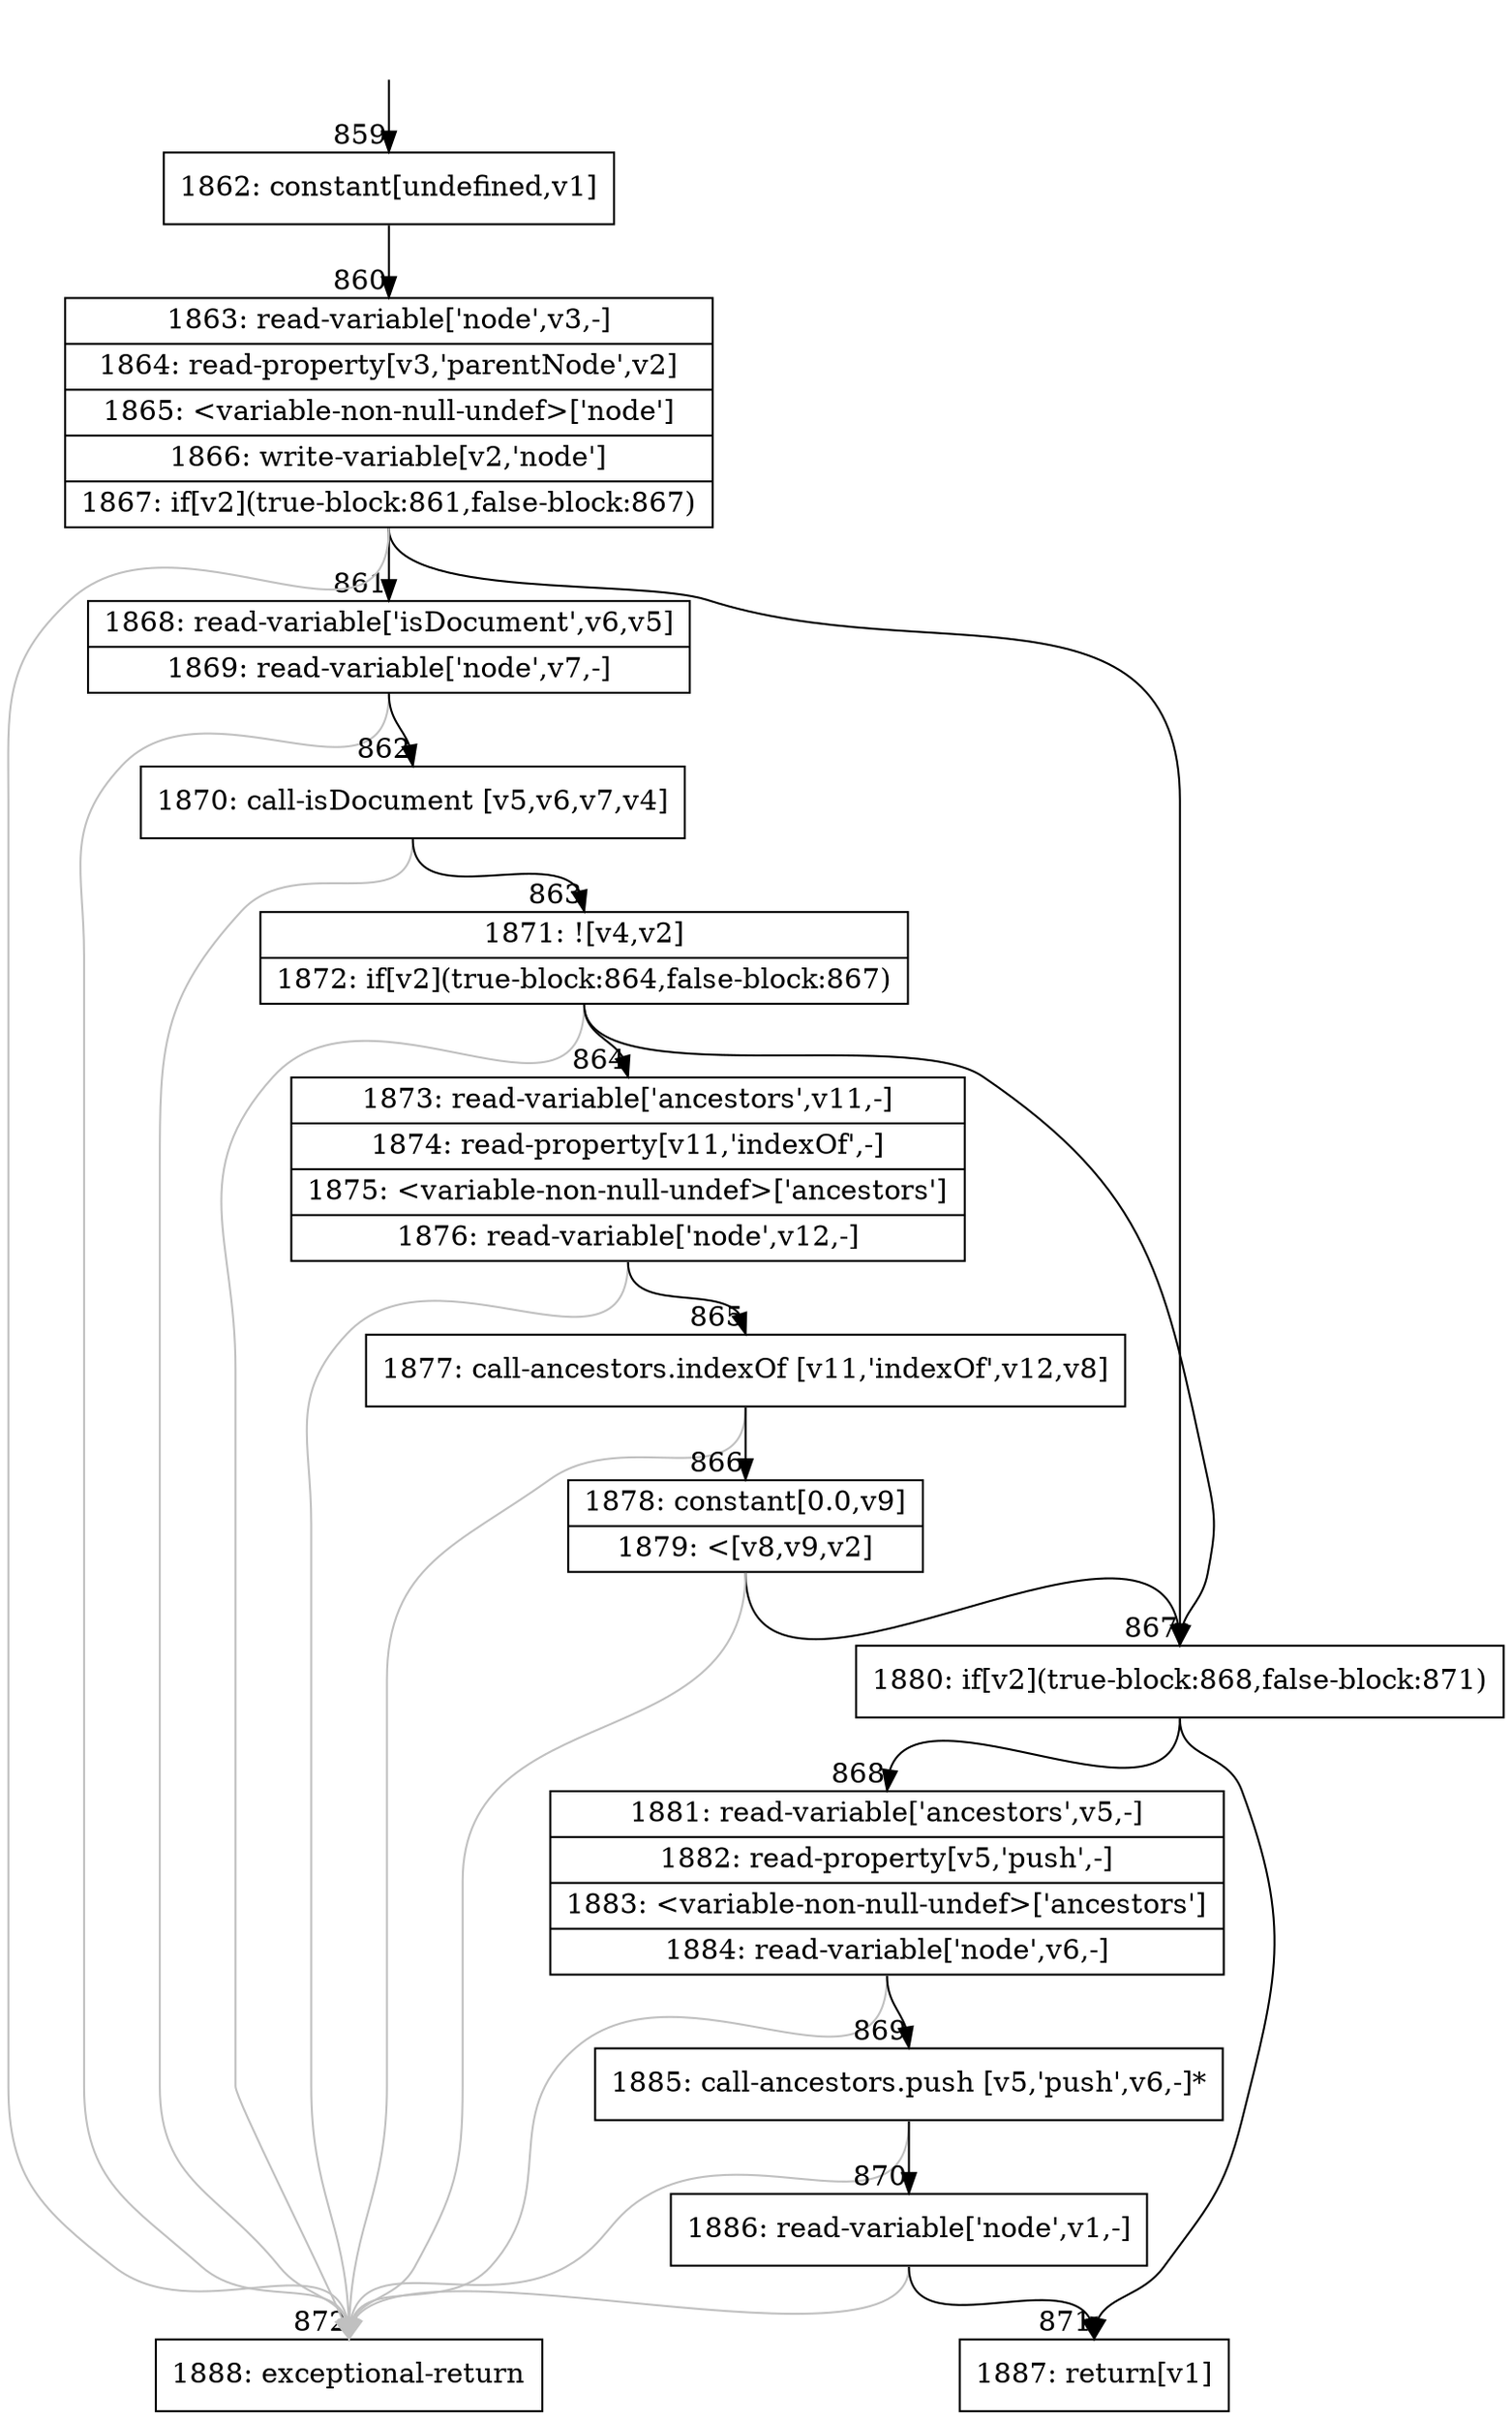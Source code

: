 digraph {
rankdir="TD"
BB_entry79[shape=none,label=""];
BB_entry79 -> BB859 [tailport=s, headport=n, headlabel="    859"]
BB859 [shape=record label="{1862: constant[undefined,v1]}" ] 
BB859 -> BB860 [tailport=s, headport=n, headlabel="      860"]
BB860 [shape=record label="{1863: read-variable['node',v3,-]|1864: read-property[v3,'parentNode',v2]|1865: \<variable-non-null-undef\>['node']|1866: write-variable[v2,'node']|1867: if[v2](true-block:861,false-block:867)}" ] 
BB860 -> BB867 [tailport=s, headport=n, headlabel="      867"]
BB860 -> BB861 [tailport=s, headport=n, headlabel="      861"]
BB860 -> BB872 [tailport=s, headport=n, color=gray, headlabel="      872"]
BB861 [shape=record label="{1868: read-variable['isDocument',v6,v5]|1869: read-variable['node',v7,-]}" ] 
BB861 -> BB862 [tailport=s, headport=n, headlabel="      862"]
BB861 -> BB872 [tailport=s, headport=n, color=gray]
BB862 [shape=record label="{1870: call-isDocument [v5,v6,v7,v4]}" ] 
BB862 -> BB863 [tailport=s, headport=n, headlabel="      863"]
BB862 -> BB872 [tailport=s, headport=n, color=gray]
BB863 [shape=record label="{1871: ![v4,v2]|1872: if[v2](true-block:864,false-block:867)}" ] 
BB863 -> BB867 [tailport=s, headport=n]
BB863 -> BB864 [tailport=s, headport=n, headlabel="      864"]
BB863 -> BB872 [tailport=s, headport=n, color=gray]
BB864 [shape=record label="{1873: read-variable['ancestors',v11,-]|1874: read-property[v11,'indexOf',-]|1875: \<variable-non-null-undef\>['ancestors']|1876: read-variable['node',v12,-]}" ] 
BB864 -> BB865 [tailport=s, headport=n, headlabel="      865"]
BB864 -> BB872 [tailport=s, headport=n, color=gray]
BB865 [shape=record label="{1877: call-ancestors.indexOf [v11,'indexOf',v12,v8]}" ] 
BB865 -> BB866 [tailport=s, headport=n, headlabel="      866"]
BB865 -> BB872 [tailport=s, headport=n, color=gray]
BB866 [shape=record label="{1878: constant[0.0,v9]|1879: \<[v8,v9,v2]}" ] 
BB866 -> BB867 [tailport=s, headport=n]
BB866 -> BB872 [tailport=s, headport=n, color=gray]
BB867 [shape=record label="{1880: if[v2](true-block:868,false-block:871)}" ] 
BB867 -> BB868 [tailport=s, headport=n, headlabel="      868"]
BB867 -> BB871 [tailport=s, headport=n, headlabel="      871"]
BB868 [shape=record label="{1881: read-variable['ancestors',v5,-]|1882: read-property[v5,'push',-]|1883: \<variable-non-null-undef\>['ancestors']|1884: read-variable['node',v6,-]}" ] 
BB868 -> BB869 [tailport=s, headport=n, headlabel="      869"]
BB868 -> BB872 [tailport=s, headport=n, color=gray]
BB869 [shape=record label="{1885: call-ancestors.push [v5,'push',v6,-]*}" ] 
BB869 -> BB870 [tailport=s, headport=n, headlabel="      870"]
BB869 -> BB872 [tailport=s, headport=n, color=gray]
BB870 [shape=record label="{1886: read-variable['node',v1,-]}" ] 
BB870 -> BB871 [tailport=s, headport=n]
BB870 -> BB872 [tailport=s, headport=n, color=gray]
BB871 [shape=record label="{1887: return[v1]}" ] 
BB872 [shape=record label="{1888: exceptional-return}" ] 
//#$~ 503
}
